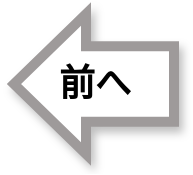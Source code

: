 <mxfile scale="3" border="0">
    <diagram name="前へ" id="vC69XsVVjzi0MctqYIIm">
        <mxGraphModel dx="396" dy="226" grid="1" gridSize="10" guides="1" tooltips="1" connect="1" arrows="1" fold="1" page="1" pageScale="1" pageWidth="827" pageHeight="1169" math="0" shadow="0">
            <root>
                <mxCell id="llVUeZggcmsa7h1pIUYu-0"/>
                <mxCell id="llVUeZggcmsa7h1pIUYu-1" parent="llVUeZggcmsa7h1pIUYu-0"/>
                <mxCell id="llVUeZggcmsa7h1pIUYu-2" value="&lt;b&gt;&lt;font face=&quot;Verdana&quot; style=&quot;font-size: 18px;&quot;&gt;前へ&lt;/font&gt;&lt;/b&gt;" style="html=1;shadow=1;dashed=0;align=center;verticalAlign=middle;shape=mxgraph.arrows2.arrow;dy=0.46;dx=36;notch=0;strokeColor=#9e9a9a;fillColor=#FFFFFF;strokeWidth=5;flipH=1;" vertex="1" parent="llVUeZggcmsa7h1pIUYu-1">
                    <mxGeometry x="180" y="90" width="80" height="70" as="geometry"/>
                </mxCell>
            </root>
        </mxGraphModel>
    </diagram>
    <diagram id="xKBT5wJTNRKmN7e6ZZE3" name="次へ">
        <mxGraphModel dx="396" dy="226" grid="1" gridSize="10" guides="1" tooltips="1" connect="1" arrows="1" fold="1" page="1" pageScale="1" pageWidth="827" pageHeight="1169" math="0" shadow="0">
            <root>
                <mxCell id="0"/>
                <mxCell id="1" parent="0"/>
                <mxCell id="2" value="&lt;b&gt;&lt;font face=&quot;Verdana&quot; style=&quot;font-size: 18px;&quot;&gt;次へ&lt;/font&gt;&lt;/b&gt;" style="html=1;shadow=1;dashed=0;align=center;verticalAlign=middle;shape=mxgraph.arrows2.arrow;dy=0.46;dx=36;notch=0;strokeColor=#9e9a9a;fillColor=#FFFFFF;strokeWidth=5;" vertex="1" parent="1">
                    <mxGeometry x="180" y="90" width="80" height="70" as="geometry"/>
                </mxCell>
            </root>
        </mxGraphModel>
    </diagram>
</mxfile>